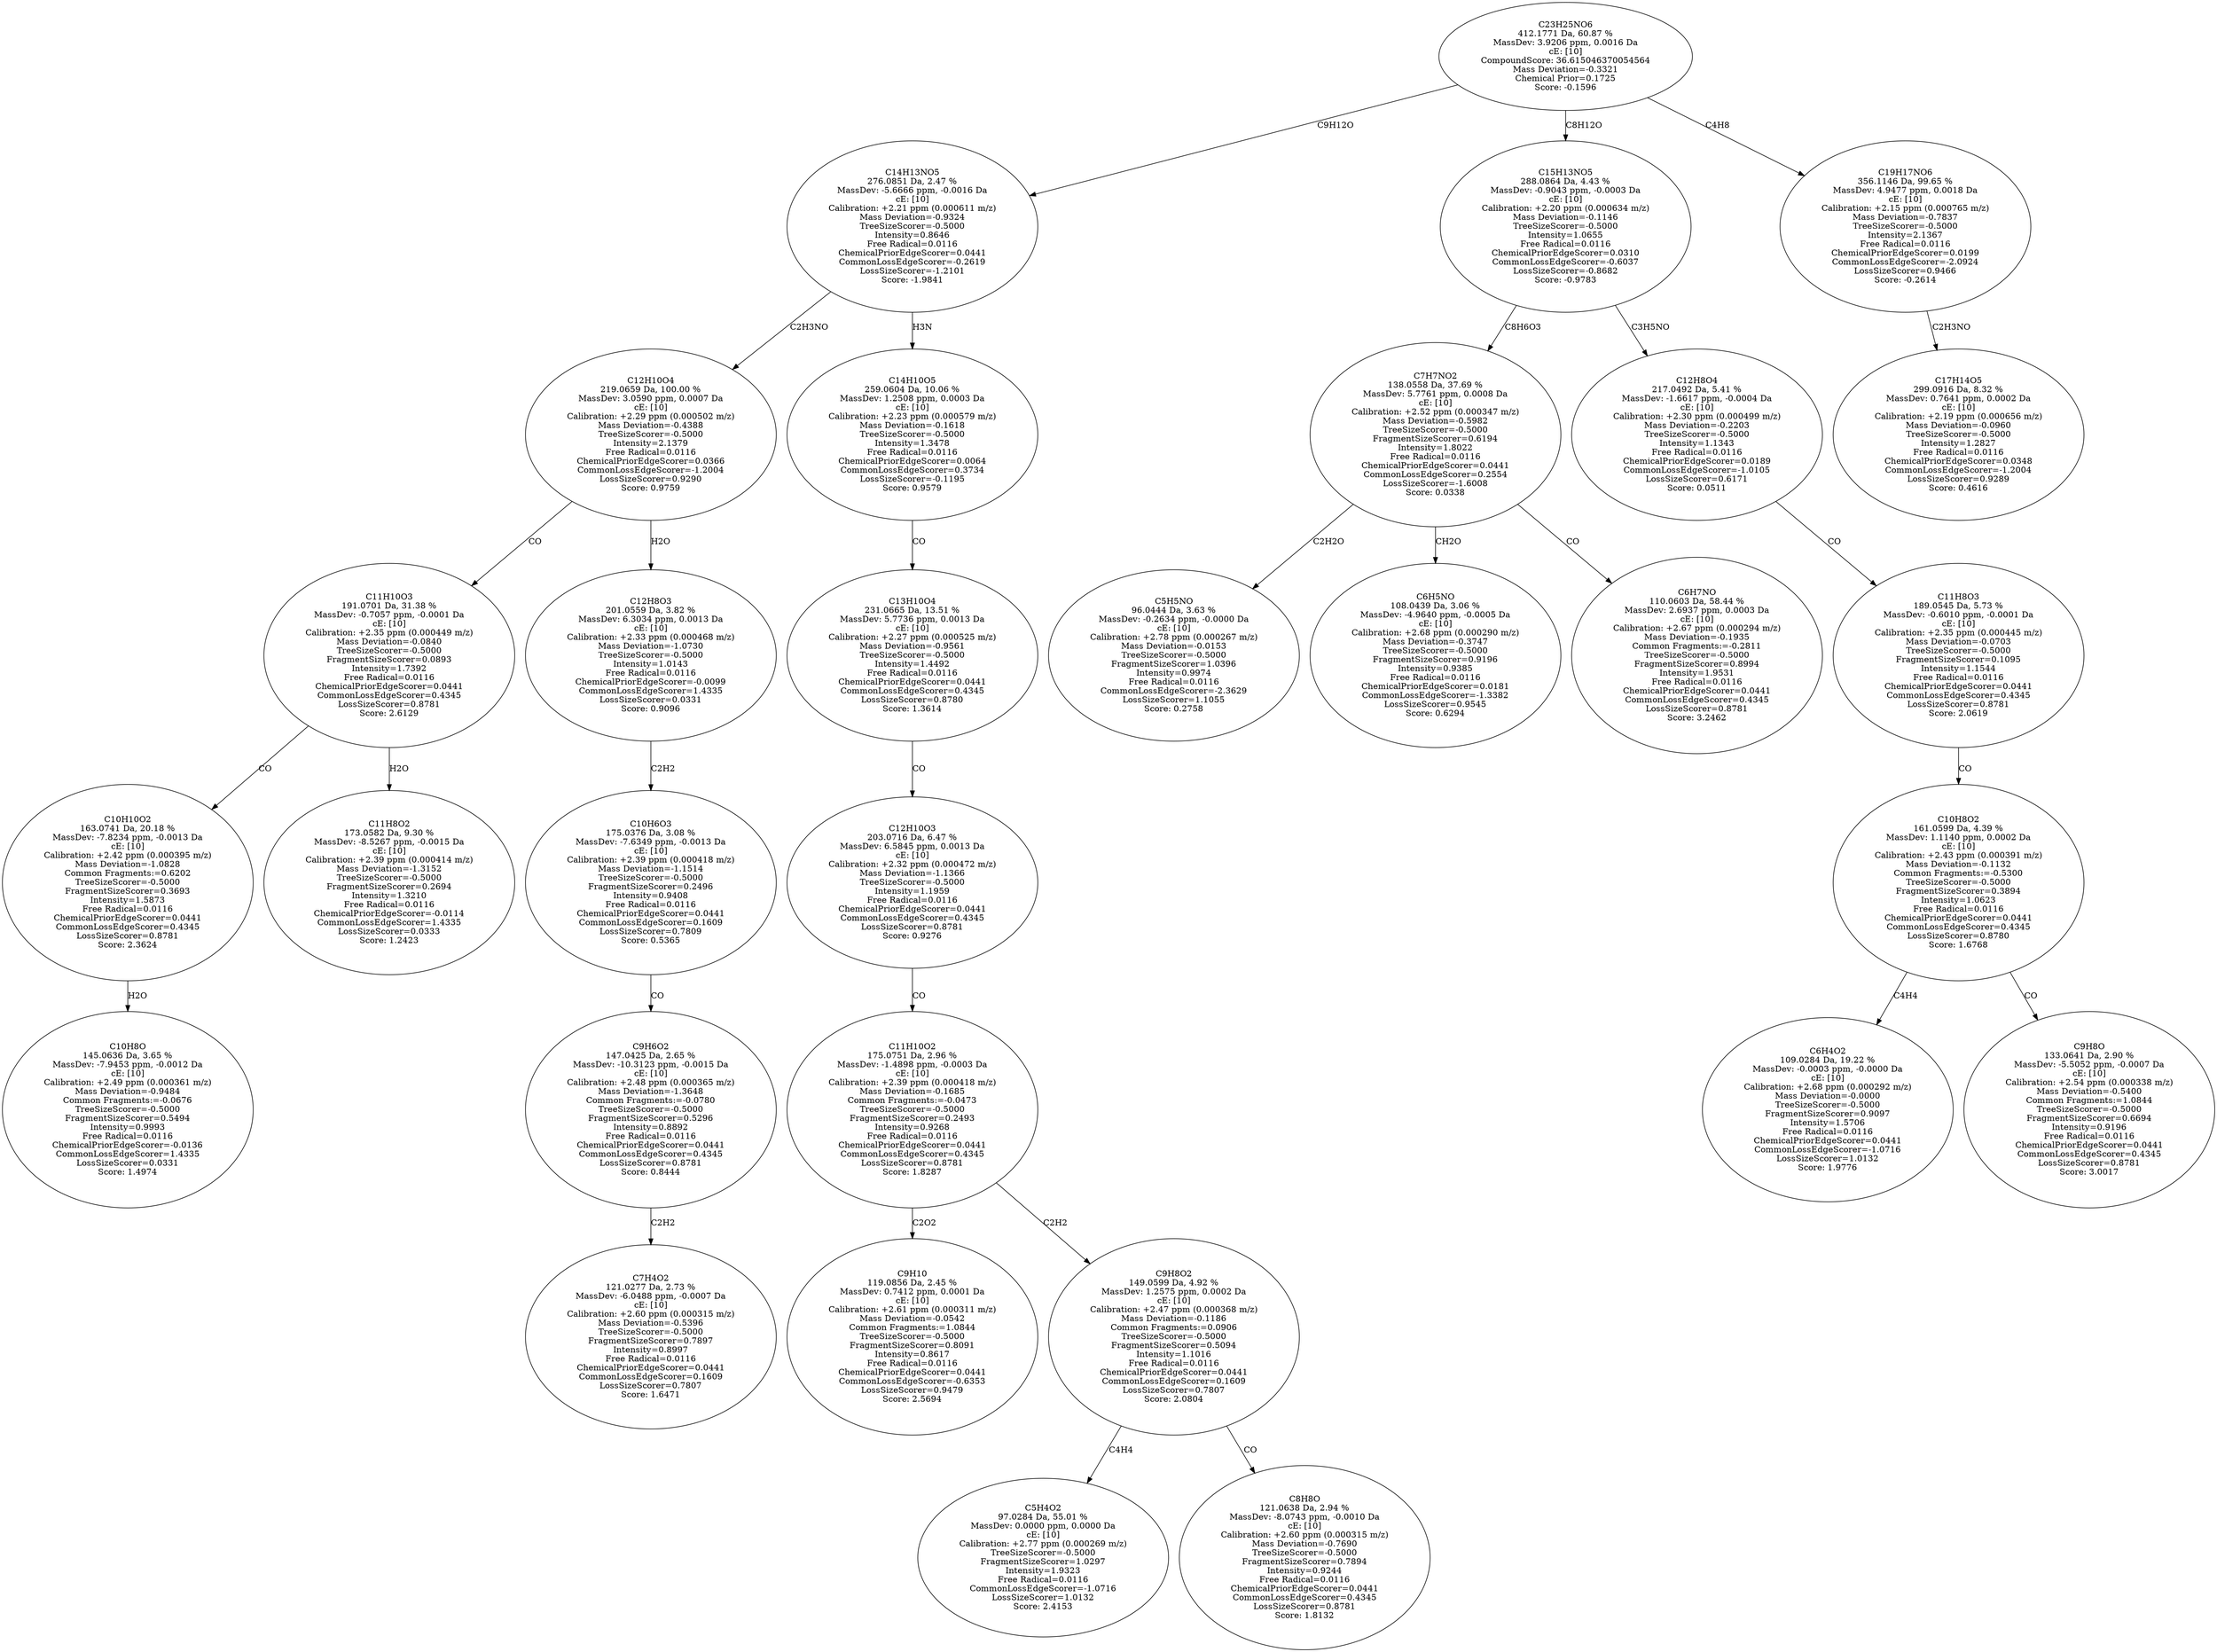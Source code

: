strict digraph {
v1 [label="C10H8O\n145.0636 Da, 3.65 %\nMassDev: -7.9453 ppm, -0.0012 Da\ncE: [10]\nCalibration: +2.49 ppm (0.000361 m/z)\nMass Deviation=-0.9484\nCommon Fragments:=-0.0676\nTreeSizeScorer=-0.5000\nFragmentSizeScorer=0.5494\nIntensity=0.9993\nFree Radical=0.0116\nChemicalPriorEdgeScorer=-0.0136\nCommonLossEdgeScorer=1.4335\nLossSizeScorer=0.0331\nScore: 1.4974"];
v2 [label="C10H10O2\n163.0741 Da, 20.18 %\nMassDev: -7.8234 ppm, -0.0013 Da\ncE: [10]\nCalibration: +2.42 ppm (0.000395 m/z)\nMass Deviation=-1.0828\nCommon Fragments:=0.6202\nTreeSizeScorer=-0.5000\nFragmentSizeScorer=0.3693\nIntensity=1.5873\nFree Radical=0.0116\nChemicalPriorEdgeScorer=0.0441\nCommonLossEdgeScorer=0.4345\nLossSizeScorer=0.8781\nScore: 2.3624"];
v3 [label="C11H8O2\n173.0582 Da, 9.30 %\nMassDev: -8.5267 ppm, -0.0015 Da\ncE: [10]\nCalibration: +2.39 ppm (0.000414 m/z)\nMass Deviation=-1.3152\nTreeSizeScorer=-0.5000\nFragmentSizeScorer=0.2694\nIntensity=1.3210\nFree Radical=0.0116\nChemicalPriorEdgeScorer=-0.0114\nCommonLossEdgeScorer=1.4335\nLossSizeScorer=0.0333\nScore: 1.2423"];
v4 [label="C11H10O3\n191.0701 Da, 31.38 %\nMassDev: -0.7057 ppm, -0.0001 Da\ncE: [10]\nCalibration: +2.35 ppm (0.000449 m/z)\nMass Deviation=-0.0840\nTreeSizeScorer=-0.5000\nFragmentSizeScorer=0.0893\nIntensity=1.7392\nFree Radical=0.0116\nChemicalPriorEdgeScorer=0.0441\nCommonLossEdgeScorer=0.4345\nLossSizeScorer=0.8781\nScore: 2.6129"];
v5 [label="C7H4O2\n121.0277 Da, 2.73 %\nMassDev: -6.0488 ppm, -0.0007 Da\ncE: [10]\nCalibration: +2.60 ppm (0.000315 m/z)\nMass Deviation=-0.5396\nTreeSizeScorer=-0.5000\nFragmentSizeScorer=0.7897\nIntensity=0.8997\nFree Radical=0.0116\nChemicalPriorEdgeScorer=0.0441\nCommonLossEdgeScorer=0.1609\nLossSizeScorer=0.7807\nScore: 1.6471"];
v6 [label="C9H6O2\n147.0425 Da, 2.65 %\nMassDev: -10.3123 ppm, -0.0015 Da\ncE: [10]\nCalibration: +2.48 ppm (0.000365 m/z)\nMass Deviation=-1.3648\nCommon Fragments:=-0.0780\nTreeSizeScorer=-0.5000\nFragmentSizeScorer=0.5296\nIntensity=0.8892\nFree Radical=0.0116\nChemicalPriorEdgeScorer=0.0441\nCommonLossEdgeScorer=0.4345\nLossSizeScorer=0.8781\nScore: 0.8444"];
v7 [label="C10H6O3\n175.0376 Da, 3.08 %\nMassDev: -7.6349 ppm, -0.0013 Da\ncE: [10]\nCalibration: +2.39 ppm (0.000418 m/z)\nMass Deviation=-1.1514\nTreeSizeScorer=-0.5000\nFragmentSizeScorer=0.2496\nIntensity=0.9408\nFree Radical=0.0116\nChemicalPriorEdgeScorer=0.0441\nCommonLossEdgeScorer=0.1609\nLossSizeScorer=0.7809\nScore: 0.5365"];
v8 [label="C12H8O3\n201.0559 Da, 3.82 %\nMassDev: 6.3034 ppm, 0.0013 Da\ncE: [10]\nCalibration: +2.33 ppm (0.000468 m/z)\nMass Deviation=-1.0730\nTreeSizeScorer=-0.5000\nIntensity=1.0143\nFree Radical=0.0116\nChemicalPriorEdgeScorer=-0.0099\nCommonLossEdgeScorer=1.4335\nLossSizeScorer=0.0331\nScore: 0.9096"];
v9 [label="C12H10O4\n219.0659 Da, 100.00 %\nMassDev: 3.0590 ppm, 0.0007 Da\ncE: [10]\nCalibration: +2.29 ppm (0.000502 m/z)\nMass Deviation=-0.4388\nTreeSizeScorer=-0.5000\nIntensity=2.1379\nFree Radical=0.0116\nChemicalPriorEdgeScorer=0.0366\nCommonLossEdgeScorer=-1.2004\nLossSizeScorer=0.9290\nScore: 0.9759"];
v10 [label="C9H10\n119.0856 Da, 2.45 %\nMassDev: 0.7412 ppm, 0.0001 Da\ncE: [10]\nCalibration: +2.61 ppm (0.000311 m/z)\nMass Deviation=-0.0542\nCommon Fragments:=1.0844\nTreeSizeScorer=-0.5000\nFragmentSizeScorer=0.8091\nIntensity=0.8617\nFree Radical=0.0116\nChemicalPriorEdgeScorer=0.0441\nCommonLossEdgeScorer=-0.6353\nLossSizeScorer=0.9479\nScore: 2.5694"];
v11 [label="C5H4O2\n97.0284 Da, 55.01 %\nMassDev: 0.0000 ppm, 0.0000 Da\ncE: [10]\nCalibration: +2.77 ppm (0.000269 m/z)\nTreeSizeScorer=-0.5000\nFragmentSizeScorer=1.0297\nIntensity=1.9323\nFree Radical=0.0116\nCommonLossEdgeScorer=-1.0716\nLossSizeScorer=1.0132\nScore: 2.4153"];
v12 [label="C8H8O\n121.0638 Da, 2.94 %\nMassDev: -8.0743 ppm, -0.0010 Da\ncE: [10]\nCalibration: +2.60 ppm (0.000315 m/z)\nMass Deviation=-0.7690\nTreeSizeScorer=-0.5000\nFragmentSizeScorer=0.7894\nIntensity=0.9244\nFree Radical=0.0116\nChemicalPriorEdgeScorer=0.0441\nCommonLossEdgeScorer=0.4345\nLossSizeScorer=0.8781\nScore: 1.8132"];
v13 [label="C9H8O2\n149.0599 Da, 4.92 %\nMassDev: 1.2575 ppm, 0.0002 Da\ncE: [10]\nCalibration: +2.47 ppm (0.000368 m/z)\nMass Deviation=-0.1186\nCommon Fragments:=0.0906\nTreeSizeScorer=-0.5000\nFragmentSizeScorer=0.5094\nIntensity=1.1016\nFree Radical=0.0116\nChemicalPriorEdgeScorer=0.0441\nCommonLossEdgeScorer=0.1609\nLossSizeScorer=0.7807\nScore: 2.0804"];
v14 [label="C11H10O2\n175.0751 Da, 2.96 %\nMassDev: -1.4898 ppm, -0.0003 Da\ncE: [10]\nCalibration: +2.39 ppm (0.000418 m/z)\nMass Deviation=-0.1685\nCommon Fragments:=-0.0473\nTreeSizeScorer=-0.5000\nFragmentSizeScorer=0.2493\nIntensity=0.9268\nFree Radical=0.0116\nChemicalPriorEdgeScorer=0.0441\nCommonLossEdgeScorer=0.4345\nLossSizeScorer=0.8781\nScore: 1.8287"];
v15 [label="C12H10O3\n203.0716 Da, 6.47 %\nMassDev: 6.5845 ppm, 0.0013 Da\ncE: [10]\nCalibration: +2.32 ppm (0.000472 m/z)\nMass Deviation=-1.1366\nTreeSizeScorer=-0.5000\nIntensity=1.1959\nFree Radical=0.0116\nChemicalPriorEdgeScorer=0.0441\nCommonLossEdgeScorer=0.4345\nLossSizeScorer=0.8781\nScore: 0.9276"];
v16 [label="C13H10O4\n231.0665 Da, 13.51 %\nMassDev: 5.7736 ppm, 0.0013 Da\ncE: [10]\nCalibration: +2.27 ppm (0.000525 m/z)\nMass Deviation=-0.9561\nTreeSizeScorer=-0.5000\nIntensity=1.4492\nFree Radical=0.0116\nChemicalPriorEdgeScorer=0.0441\nCommonLossEdgeScorer=0.4345\nLossSizeScorer=0.8780\nScore: 1.3614"];
v17 [label="C14H10O5\n259.0604 Da, 10.06 %\nMassDev: 1.2508 ppm, 0.0003 Da\ncE: [10]\nCalibration: +2.23 ppm (0.000579 m/z)\nMass Deviation=-0.1618\nTreeSizeScorer=-0.5000\nIntensity=1.3478\nFree Radical=0.0116\nChemicalPriorEdgeScorer=0.0064\nCommonLossEdgeScorer=0.3734\nLossSizeScorer=-0.1195\nScore: 0.9579"];
v18 [label="C14H13NO5\n276.0851 Da, 2.47 %\nMassDev: -5.6666 ppm, -0.0016 Da\ncE: [10]\nCalibration: +2.21 ppm (0.000611 m/z)\nMass Deviation=-0.9324\nTreeSizeScorer=-0.5000\nIntensity=0.8646\nFree Radical=0.0116\nChemicalPriorEdgeScorer=0.0441\nCommonLossEdgeScorer=-0.2619\nLossSizeScorer=-1.2101\nScore: -1.9841"];
v19 [label="C5H5NO\n96.0444 Da, 3.63 %\nMassDev: -0.2634 ppm, -0.0000 Da\ncE: [10]\nCalibration: +2.78 ppm (0.000267 m/z)\nMass Deviation=-0.0153\nTreeSizeScorer=-0.5000\nFragmentSizeScorer=1.0396\nIntensity=0.9974\nFree Radical=0.0116\nCommonLossEdgeScorer=-2.3629\nLossSizeScorer=1.1055\nScore: 0.2758"];
v20 [label="C6H5NO\n108.0439 Da, 3.06 %\nMassDev: -4.9640 ppm, -0.0005 Da\ncE: [10]\nCalibration: +2.68 ppm (0.000290 m/z)\nMass Deviation=-0.3747\nTreeSizeScorer=-0.5000\nFragmentSizeScorer=0.9196\nIntensity=0.9385\nFree Radical=0.0116\nChemicalPriorEdgeScorer=0.0181\nCommonLossEdgeScorer=-1.3382\nLossSizeScorer=0.9545\nScore: 0.6294"];
v21 [label="C6H7NO\n110.0603 Da, 58.44 %\nMassDev: 2.6937 ppm, 0.0003 Da\ncE: [10]\nCalibration: +2.67 ppm (0.000294 m/z)\nMass Deviation=-0.1935\nCommon Fragments:=-0.2811\nTreeSizeScorer=-0.5000\nFragmentSizeScorer=0.8994\nIntensity=1.9531\nFree Radical=0.0116\nChemicalPriorEdgeScorer=0.0441\nCommonLossEdgeScorer=0.4345\nLossSizeScorer=0.8781\nScore: 3.2462"];
v22 [label="C7H7NO2\n138.0558 Da, 37.69 %\nMassDev: 5.7761 ppm, 0.0008 Da\ncE: [10]\nCalibration: +2.52 ppm (0.000347 m/z)\nMass Deviation=-0.5982\nTreeSizeScorer=-0.5000\nFragmentSizeScorer=0.6194\nIntensity=1.8022\nFree Radical=0.0116\nChemicalPriorEdgeScorer=0.0441\nCommonLossEdgeScorer=0.2554\nLossSizeScorer=-1.6008\nScore: 0.0338"];
v23 [label="C6H4O2\n109.0284 Da, 19.22 %\nMassDev: -0.0003 ppm, -0.0000 Da\ncE: [10]\nCalibration: +2.68 ppm (0.000292 m/z)\nMass Deviation=-0.0000\nTreeSizeScorer=-0.5000\nFragmentSizeScorer=0.9097\nIntensity=1.5706\nFree Radical=0.0116\nChemicalPriorEdgeScorer=0.0441\nCommonLossEdgeScorer=-1.0716\nLossSizeScorer=1.0132\nScore: 1.9776"];
v24 [label="C9H8O\n133.0641 Da, 2.90 %\nMassDev: -5.5052 ppm, -0.0007 Da\ncE: [10]\nCalibration: +2.54 ppm (0.000338 m/z)\nMass Deviation=-0.5400\nCommon Fragments:=1.0844\nTreeSizeScorer=-0.5000\nFragmentSizeScorer=0.6694\nIntensity=0.9196\nFree Radical=0.0116\nChemicalPriorEdgeScorer=0.0441\nCommonLossEdgeScorer=0.4345\nLossSizeScorer=0.8781\nScore: 3.0017"];
v25 [label="C10H8O2\n161.0599 Da, 4.39 %\nMassDev: 1.1140 ppm, 0.0002 Da\ncE: [10]\nCalibration: +2.43 ppm (0.000391 m/z)\nMass Deviation=-0.1132\nCommon Fragments:=-0.5300\nTreeSizeScorer=-0.5000\nFragmentSizeScorer=0.3894\nIntensity=1.0623\nFree Radical=0.0116\nChemicalPriorEdgeScorer=0.0441\nCommonLossEdgeScorer=0.4345\nLossSizeScorer=0.8780\nScore: 1.6768"];
v26 [label="C11H8O3\n189.0545 Da, 5.73 %\nMassDev: -0.6010 ppm, -0.0001 Da\ncE: [10]\nCalibration: +2.35 ppm (0.000445 m/z)\nMass Deviation=-0.0703\nTreeSizeScorer=-0.5000\nFragmentSizeScorer=0.1095\nIntensity=1.1544\nFree Radical=0.0116\nChemicalPriorEdgeScorer=0.0441\nCommonLossEdgeScorer=0.4345\nLossSizeScorer=0.8781\nScore: 2.0619"];
v27 [label="C12H8O4\n217.0492 Da, 5.41 %\nMassDev: -1.6617 ppm, -0.0004 Da\ncE: [10]\nCalibration: +2.30 ppm (0.000499 m/z)\nMass Deviation=-0.2203\nTreeSizeScorer=-0.5000\nIntensity=1.1343\nFree Radical=0.0116\nChemicalPriorEdgeScorer=0.0189\nCommonLossEdgeScorer=-1.0105\nLossSizeScorer=0.6171\nScore: 0.0511"];
v28 [label="C15H13NO5\n288.0864 Da, 4.43 %\nMassDev: -0.9043 ppm, -0.0003 Da\ncE: [10]\nCalibration: +2.20 ppm (0.000634 m/z)\nMass Deviation=-0.1146\nTreeSizeScorer=-0.5000\nIntensity=1.0655\nFree Radical=0.0116\nChemicalPriorEdgeScorer=0.0310\nCommonLossEdgeScorer=-0.6037\nLossSizeScorer=-0.8682\nScore: -0.9783"];
v29 [label="C17H14O5\n299.0916 Da, 8.32 %\nMassDev: 0.7641 ppm, 0.0002 Da\ncE: [10]\nCalibration: +2.19 ppm (0.000656 m/z)\nMass Deviation=-0.0960\nTreeSizeScorer=-0.5000\nIntensity=1.2827\nFree Radical=0.0116\nChemicalPriorEdgeScorer=0.0348\nCommonLossEdgeScorer=-1.2004\nLossSizeScorer=0.9289\nScore: 0.4616"];
v30 [label="C19H17NO6\n356.1146 Da, 99.65 %\nMassDev: 4.9477 ppm, 0.0018 Da\ncE: [10]\nCalibration: +2.15 ppm (0.000765 m/z)\nMass Deviation=-0.7837\nTreeSizeScorer=-0.5000\nIntensity=2.1367\nFree Radical=0.0116\nChemicalPriorEdgeScorer=0.0199\nCommonLossEdgeScorer=-2.0924\nLossSizeScorer=0.9466\nScore: -0.2614"];
v31 [label="C23H25NO6\n412.1771 Da, 60.87 %\nMassDev: 3.9206 ppm, 0.0016 Da\ncE: [10]\nCompoundScore: 36.615046370054564\nMass Deviation=-0.3321\nChemical Prior=0.1725\nScore: -0.1596"];
v2 -> v1 [label="H2O"];
v4 -> v2 [label="CO"];
v4 -> v3 [label="H2O"];
v9 -> v4 [label="CO"];
v6 -> v5 [label="C2H2"];
v7 -> v6 [label="CO"];
v8 -> v7 [label="C2H2"];
v9 -> v8 [label="H2O"];
v18 -> v9 [label="C2H3NO"];
v14 -> v10 [label="C2O2"];
v13 -> v11 [label="C4H4"];
v13 -> v12 [label="CO"];
v14 -> v13 [label="C2H2"];
v15 -> v14 [label="CO"];
v16 -> v15 [label="CO"];
v17 -> v16 [label="CO"];
v18 -> v17 [label="H3N"];
v31 -> v18 [label="C9H12O"];
v22 -> v19 [label="C2H2O"];
v22 -> v20 [label="CH2O"];
v22 -> v21 [label="CO"];
v28 -> v22 [label="C8H6O3"];
v25 -> v23 [label="C4H4"];
v25 -> v24 [label="CO"];
v26 -> v25 [label="CO"];
v27 -> v26 [label="CO"];
v28 -> v27 [label="C3H5NO"];
v31 -> v28 [label="C8H12O"];
v30 -> v29 [label="C2H3NO"];
v31 -> v30 [label="C4H8"];
}